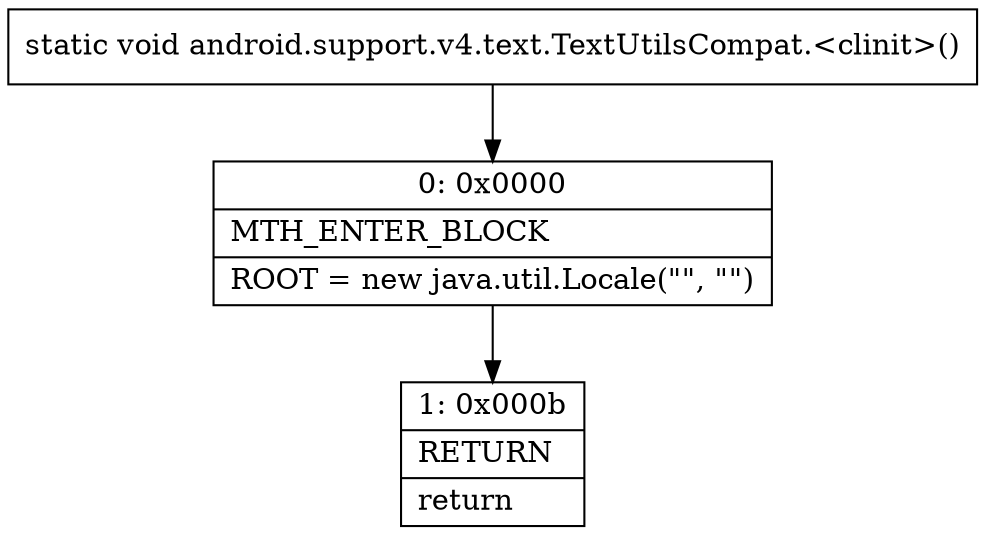 digraph "CFG forandroid.support.v4.text.TextUtilsCompat.\<clinit\>()V" {
Node_0 [shape=record,label="{0\:\ 0x0000|MTH_ENTER_BLOCK\l|ROOT = new java.util.Locale(\"\", \"\")\l}"];
Node_1 [shape=record,label="{1\:\ 0x000b|RETURN\l|return\l}"];
MethodNode[shape=record,label="{static void android.support.v4.text.TextUtilsCompat.\<clinit\>() }"];
MethodNode -> Node_0;
Node_0 -> Node_1;
}


